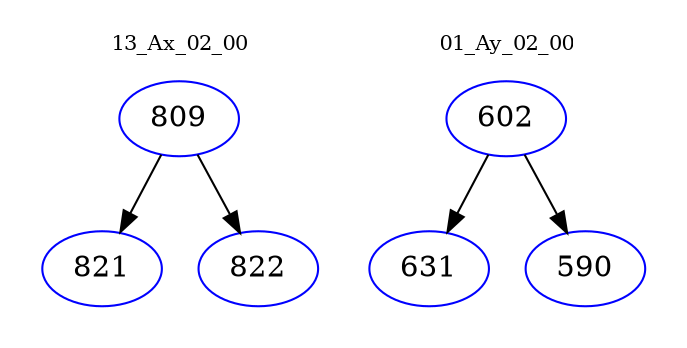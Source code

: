 digraph{
subgraph cluster_0 {
color = white
label = "13_Ax_02_00";
fontsize=10;
T0_809 [label="809", color="blue"]
T0_809 -> T0_821 [color="black"]
T0_821 [label="821", color="blue"]
T0_809 -> T0_822 [color="black"]
T0_822 [label="822", color="blue"]
}
subgraph cluster_1 {
color = white
label = "01_Ay_02_00";
fontsize=10;
T1_602 [label="602", color="blue"]
T1_602 -> T1_631 [color="black"]
T1_631 [label="631", color="blue"]
T1_602 -> T1_590 [color="black"]
T1_590 [label="590", color="blue"]
}
}
